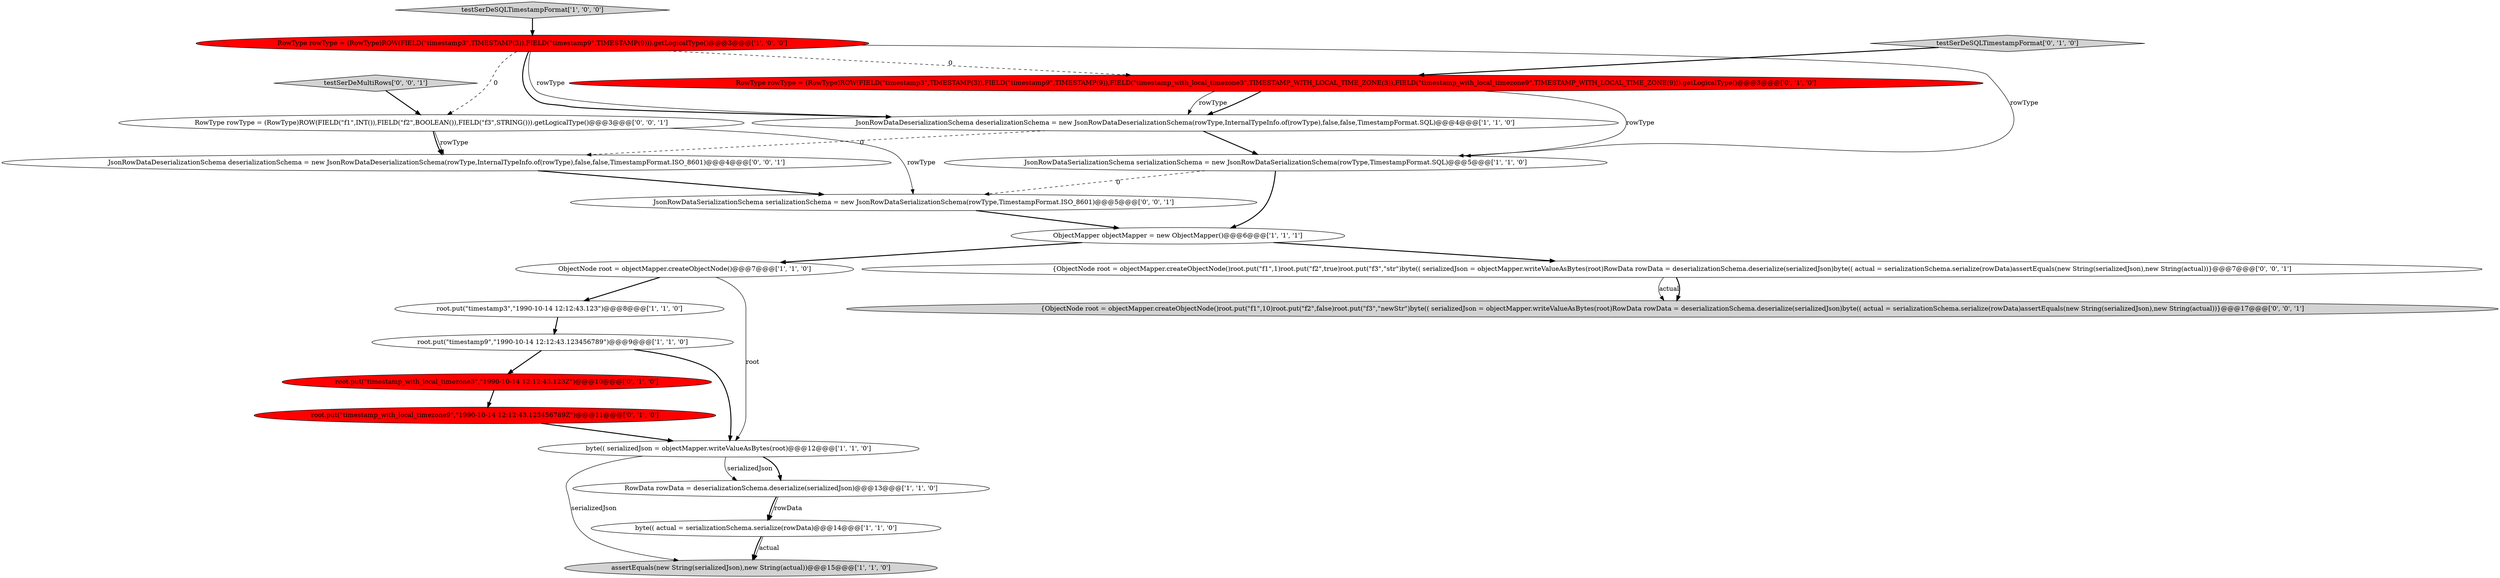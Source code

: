 digraph {
10 [style = filled, label = "ObjectMapper objectMapper = new ObjectMapper()@@@6@@@['1', '1', '1']", fillcolor = white, shape = ellipse image = "AAA0AAABBB1BBB"];
13 [style = filled, label = "root.put(\"timestamp_with_local_timezone9\",\"1990-10-14 12:12:43.123456789Z\")@@@11@@@['0', '1', '0']", fillcolor = red, shape = ellipse image = "AAA1AAABBB2BBB"];
3 [style = filled, label = "RowType rowType = (RowType)ROW(FIELD(\"timestamp3\",TIMESTAMP(3)),FIELD(\"timestamp9\",TIMESTAMP(9))).getLogicalType()@@@3@@@['1', '0', '0']", fillcolor = red, shape = ellipse image = "AAA1AAABBB1BBB"];
12 [style = filled, label = "root.put(\"timestamp_with_local_timezone3\",\"1990-10-14 12:12:43.123Z\")@@@10@@@['0', '1', '0']", fillcolor = red, shape = ellipse image = "AAA1AAABBB2BBB"];
9 [style = filled, label = "byte(( serializedJson = objectMapper.writeValueAsBytes(root)@@@12@@@['1', '1', '0']", fillcolor = white, shape = ellipse image = "AAA0AAABBB1BBB"];
5 [style = filled, label = "ObjectNode root = objectMapper.createObjectNode()@@@7@@@['1', '1', '0']", fillcolor = white, shape = ellipse image = "AAA0AAABBB1BBB"];
6 [style = filled, label = "root.put(\"timestamp9\",\"1990-10-14 12:12:43.123456789\")@@@9@@@['1', '1', '0']", fillcolor = white, shape = ellipse image = "AAA0AAABBB1BBB"];
15 [style = filled, label = "testSerDeSQLTimestampFormat['0', '1', '0']", fillcolor = lightgray, shape = diamond image = "AAA0AAABBB2BBB"];
11 [style = filled, label = "testSerDeSQLTimestampFormat['1', '0', '0']", fillcolor = lightgray, shape = diamond image = "AAA0AAABBB1BBB"];
1 [style = filled, label = "assertEquals(new String(serializedJson),new String(actual))@@@15@@@['1', '1', '0']", fillcolor = lightgray, shape = ellipse image = "AAA0AAABBB1BBB"];
4 [style = filled, label = "JsonRowDataSerializationSchema serializationSchema = new JsonRowDataSerializationSchema(rowType,TimestampFormat.SQL)@@@5@@@['1', '1', '0']", fillcolor = white, shape = ellipse image = "AAA0AAABBB1BBB"];
19 [style = filled, label = "testSerDeMultiRows['0', '0', '1']", fillcolor = lightgray, shape = diamond image = "AAA0AAABBB3BBB"];
18 [style = filled, label = "JsonRowDataDeserializationSchema deserializationSchema = new JsonRowDataDeserializationSchema(rowType,InternalTypeInfo.of(rowType),false,false,TimestampFormat.ISO_8601)@@@4@@@['0', '0', '1']", fillcolor = white, shape = ellipse image = "AAA0AAABBB3BBB"];
17 [style = filled, label = "{ObjectNode root = objectMapper.createObjectNode()root.put(\"f1\",1)root.put(\"f2\",true)root.put(\"f3\",\"str\")byte(( serializedJson = objectMapper.writeValueAsBytes(root)RowData rowData = deserializationSchema.deserialize(serializedJson)byte(( actual = serializationSchema.serialize(rowData)assertEquals(new String(serializedJson),new String(actual))}@@@7@@@['0', '0', '1']", fillcolor = white, shape = ellipse image = "AAA0AAABBB3BBB"];
16 [style = filled, label = "JsonRowDataSerializationSchema serializationSchema = new JsonRowDataSerializationSchema(rowType,TimestampFormat.ISO_8601)@@@5@@@['0', '0', '1']", fillcolor = white, shape = ellipse image = "AAA0AAABBB3BBB"];
21 [style = filled, label = "RowType rowType = (RowType)ROW(FIELD(\"f1\",INT()),FIELD(\"f2\",BOOLEAN()),FIELD(\"f3\",STRING())).getLogicalType()@@@3@@@['0', '0', '1']", fillcolor = white, shape = ellipse image = "AAA0AAABBB3BBB"];
8 [style = filled, label = "byte(( actual = serializationSchema.serialize(rowData)@@@14@@@['1', '1', '0']", fillcolor = white, shape = ellipse image = "AAA0AAABBB1BBB"];
0 [style = filled, label = "JsonRowDataDeserializationSchema deserializationSchema = new JsonRowDataDeserializationSchema(rowType,InternalTypeInfo.of(rowType),false,false,TimestampFormat.SQL)@@@4@@@['1', '1', '0']", fillcolor = white, shape = ellipse image = "AAA0AAABBB1BBB"];
7 [style = filled, label = "RowData rowData = deserializationSchema.deserialize(serializedJson)@@@13@@@['1', '1', '0']", fillcolor = white, shape = ellipse image = "AAA0AAABBB1BBB"];
14 [style = filled, label = "RowType rowType = (RowType)ROW(FIELD(\"timestamp3\",TIMESTAMP(3)),FIELD(\"timestamp9\",TIMESTAMP(9)),FIELD(\"timestamp_with_local_timezone3\",TIMESTAMP_WITH_LOCAL_TIME_ZONE(3)),FIELD(\"timestamp_with_local_timezone9\",TIMESTAMP_WITH_LOCAL_TIME_ZONE(9))).getLogicalType()@@@3@@@['0', '1', '0']", fillcolor = red, shape = ellipse image = "AAA1AAABBB2BBB"];
20 [style = filled, label = "{ObjectNode root = objectMapper.createObjectNode()root.put(\"f1\",10)root.put(\"f2\",false)root.put(\"f3\",\"newStr\")byte(( serializedJson = objectMapper.writeValueAsBytes(root)RowData rowData = deserializationSchema.deserialize(serializedJson)byte(( actual = serializationSchema.serialize(rowData)assertEquals(new String(serializedJson),new String(actual))}@@@17@@@['0', '0', '1']", fillcolor = lightgray, shape = ellipse image = "AAA0AAABBB3BBB"];
2 [style = filled, label = "root.put(\"timestamp3\",\"1990-10-14 12:12:43.123\")@@@8@@@['1', '1', '0']", fillcolor = white, shape = ellipse image = "AAA0AAABBB1BBB"];
17->20 [style = solid, label="actual"];
5->9 [style = solid, label="root"];
4->10 [style = bold, label=""];
4->16 [style = dashed, label="0"];
15->14 [style = bold, label=""];
3->21 [style = dashed, label="0"];
16->10 [style = bold, label=""];
2->6 [style = bold, label=""];
21->16 [style = solid, label="rowType"];
10->17 [style = bold, label=""];
14->4 [style = solid, label="rowType"];
3->4 [style = solid, label="rowType"];
3->0 [style = solid, label="rowType"];
21->18 [style = solid, label="rowType"];
9->7 [style = bold, label=""];
7->8 [style = bold, label=""];
8->1 [style = solid, label="actual"];
21->18 [style = bold, label=""];
3->0 [style = bold, label=""];
9->7 [style = solid, label="serializedJson"];
8->1 [style = bold, label=""];
12->13 [style = bold, label=""];
5->2 [style = bold, label=""];
18->16 [style = bold, label=""];
10->5 [style = bold, label=""];
14->0 [style = bold, label=""];
11->3 [style = bold, label=""];
0->4 [style = bold, label=""];
0->18 [style = dashed, label="0"];
17->20 [style = bold, label=""];
19->21 [style = bold, label=""];
13->9 [style = bold, label=""];
7->8 [style = solid, label="rowData"];
6->9 [style = bold, label=""];
3->14 [style = dashed, label="0"];
9->1 [style = solid, label="serializedJson"];
14->0 [style = solid, label="rowType"];
6->12 [style = bold, label=""];
}
